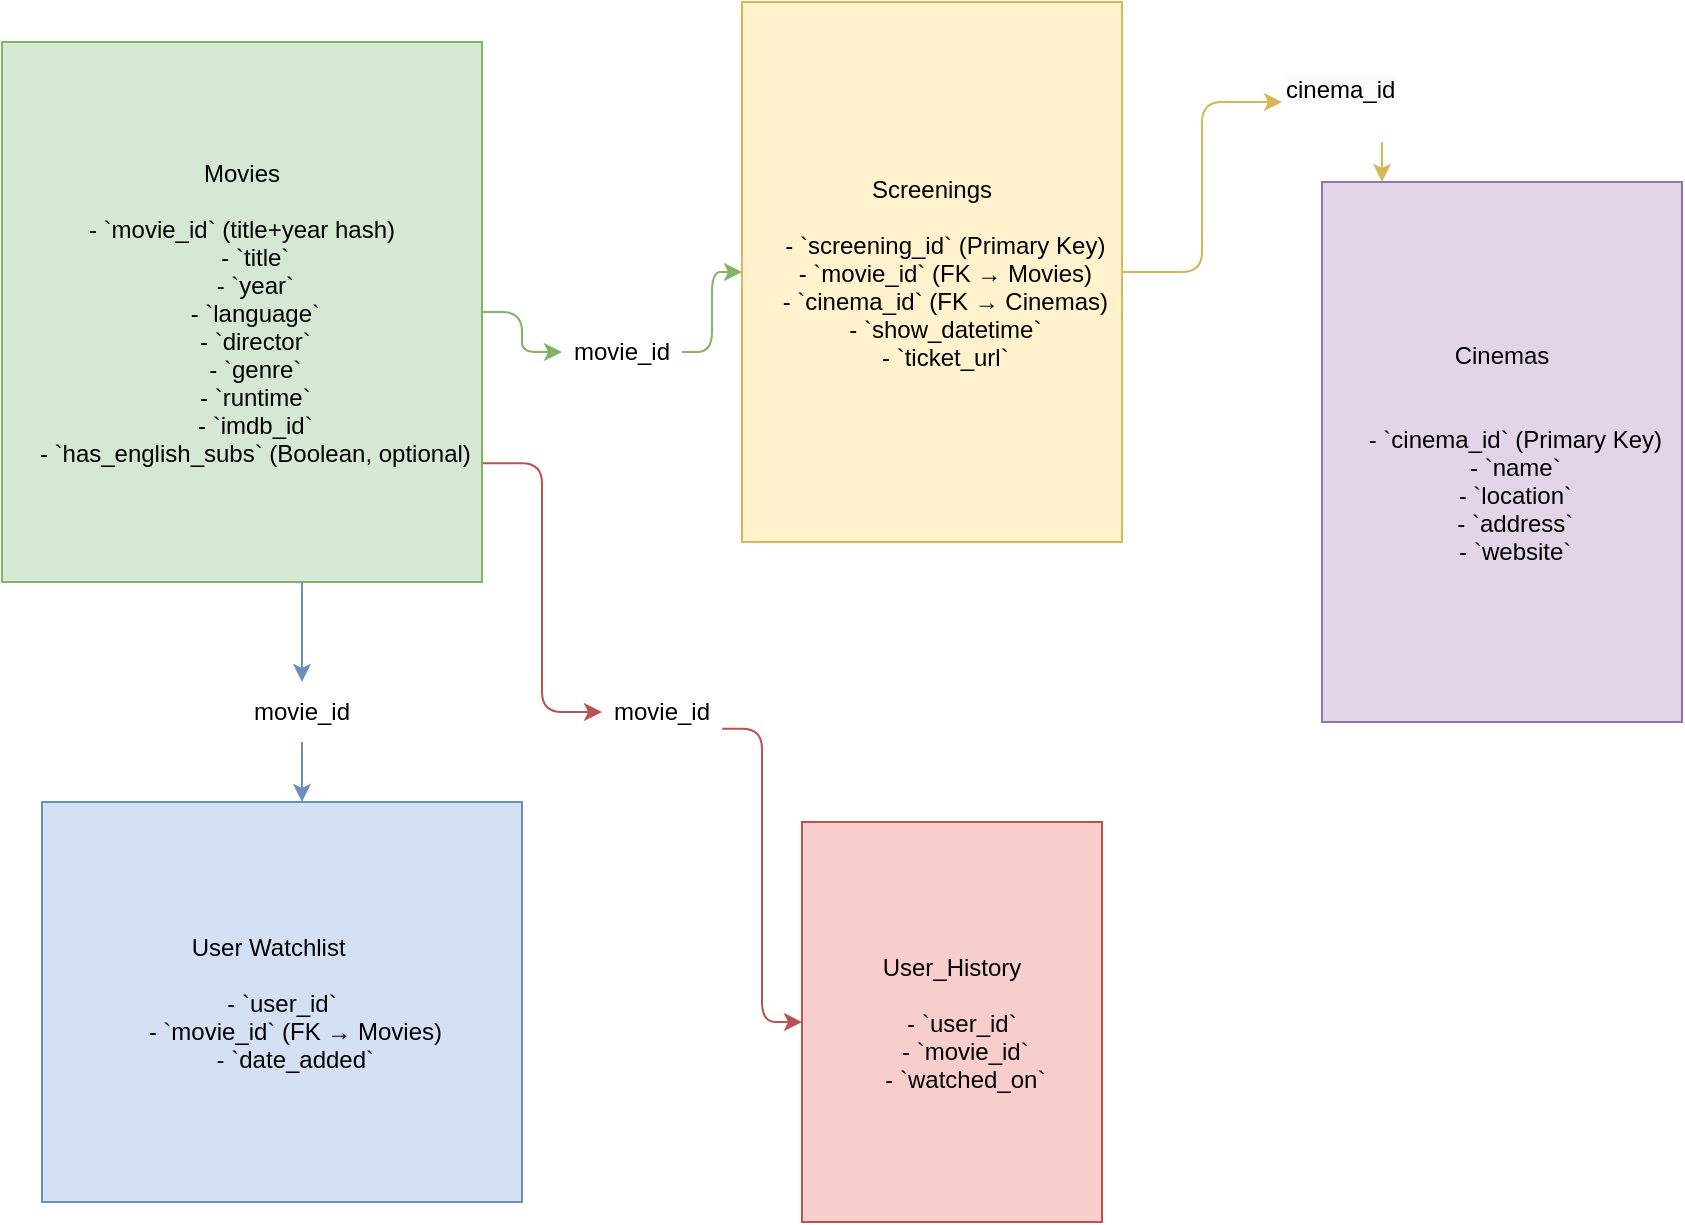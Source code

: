 <mxfile>
    <diagram id="uNF4uyVukMqTjVigOWnE" name="Page-1">
        <mxGraphModel dx="1612" dy="1791" grid="1" gridSize="10" guides="1" tooltips="1" connect="1" arrows="1" fold="1" page="1" pageScale="1" pageWidth="827" pageHeight="1169" math="0" shadow="0">
            <root>
                <mxCell id="0"/>
                <mxCell id="1" parent="0"/>
                <mxCell id="movies" value="Movies&#xa; &#xa;- `movie_id` (title+year hash)&#xa;    - `title`&#xa;    - `year`&#xa;    - `language`&#xa;    - `director`&#xa;    - `genre`&#xa;    - `runtime`&#xa;    - `imdb_id`&#xa;    - `has_english_subs` (Boolean, optional)" style="shape=rectangle;fillColor=#D5E8D4;strokeColor=#82B366;" parent="1" vertex="1">
                    <mxGeometry x="-40" y="-30" width="240" height="270" as="geometry"/>
                </mxCell>
                <mxCell id="screenings" value="Screenings&#xa;&#xa;    - `screening_id` (Primary Key)&#xa;    - `movie_id` (FK → Movies)&#xa;    - `cinema_id` (FK → Cinemas)&#xa;    - `show_datetime`&#xa;    - `ticket_url`" style="shape=rectangle;fillColor=#FFF2CC;strokeColor=#D6B656;" parent="1" vertex="1">
                    <mxGeometry x="330" y="-50" width="190" height="270" as="geometry"/>
                </mxCell>
                <mxCell id="cinemas" value="Cinemas&#xa;&#xa;    &#xa;    - `cinema_id` (Primary Key)&#xa;    - `name`&#xa;    - `location`&#xa;    - `address`&#xa;    - `website`" style="shape=rectangle;fillColor=#E1D5E7;strokeColor=#9673A6;" parent="1" vertex="1">
                    <mxGeometry x="620" y="40" width="180" height="270" as="geometry"/>
                </mxCell>
                <mxCell id="watchlist" value="User Watchlist    &#xa;&#xa;- `user_id`&#xa;    - `movie_id` (FK → Movies)&#xa;    - `date_added`" style="shape=rectangle;fillColor=#D4E1F5;strokeColor=#6C8EBF;" parent="1" vertex="1">
                    <mxGeometry x="-20" y="350" width="240" height="200" as="geometry"/>
                </mxCell>
                <mxCell id="history" value="User_History&#xa;&#xa;   - `user_id`&#xa;    - `movie_id`&#xa;    - `watched_on`" style="shape=rectangle;fillColor=#F8CECC;strokeColor=#B85450;" parent="1" vertex="1">
                    <mxGeometry x="360" y="360" width="150" height="200" as="geometry"/>
                </mxCell>
                <mxCell id="edge1" style="edgeStyle=elbowEdgeStyle;rounded=1;orthogonalLoop=1;strokeColor=#82B366;" parent="1" source="7" target="screenings" edge="1">
                    <mxGeometry relative="1" as="geometry"/>
                </mxCell>
                <mxCell id="edge2" style="edgeStyle=elbowEdgeStyle;rounded=1;orthogonalLoop=1;strokeColor=#6C8EBF;" parent="1" source="5" target="watchlist" edge="1">
                    <mxGeometry relative="1" as="geometry"/>
                </mxCell>
                <mxCell id="edge3" style="edgeStyle=elbowEdgeStyle;rounded=1;orthogonalLoop=1;strokeColor=#B85450;exitX=1.002;exitY=0.78;exitDx=0;exitDy=0;exitPerimeter=0;" parent="1" source="2" target="history" edge="1">
                    <mxGeometry relative="1" as="geometry"/>
                </mxCell>
                <mxCell id="edge4" style="edgeStyle=elbowEdgeStyle;rounded=1;orthogonalLoop=1;strokeColor=#D6B656;" parent="1" source="9" target="cinemas" edge="1">
                    <mxGeometry relative="1" as="geometry"/>
                </mxCell>
                <mxCell id="3" value="" style="edgeStyle=elbowEdgeStyle;rounded=1;orthogonalLoop=1;strokeColor=#B85450;exitX=1.002;exitY=0.78;exitDx=0;exitDy=0;exitPerimeter=0;" edge="1" parent="1" source="movies" target="2">
                    <mxGeometry relative="1" as="geometry">
                        <mxPoint x="220" y="201" as="sourcePoint"/>
                        <mxPoint x="300" y="430" as="targetPoint"/>
                    </mxGeometry>
                </mxCell>
                <mxCell id="2" value="&lt;span style=&quot;color: rgb(0, 0, 0);&quot;&gt;movie_id&lt;/span&gt;" style="text;strokeColor=none;align=center;fillColor=none;html=1;verticalAlign=middle;whiteSpace=wrap;rounded=0;" vertex="1" parent="1">
                    <mxGeometry x="260" y="290" width="60" height="30" as="geometry"/>
                </mxCell>
                <mxCell id="6" value="" style="edgeStyle=elbowEdgeStyle;rounded=1;orthogonalLoop=1;strokeColor=#6C8EBF;" edge="1" parent="1" source="movies" target="5">
                    <mxGeometry relative="1" as="geometry">
                        <mxPoint x="100" y="260" as="sourcePoint"/>
                        <mxPoint x="100" y="350" as="targetPoint"/>
                    </mxGeometry>
                </mxCell>
                <mxCell id="5" value="&lt;span style=&quot;color: rgb(0, 0, 0);&quot;&gt;movie_id&lt;/span&gt;" style="text;strokeColor=none;align=center;fillColor=none;html=1;verticalAlign=middle;whiteSpace=wrap;rounded=0;" vertex="1" parent="1">
                    <mxGeometry x="80" y="290" width="60" height="30" as="geometry"/>
                </mxCell>
                <mxCell id="8" value="" style="edgeStyle=elbowEdgeStyle;rounded=1;orthogonalLoop=1;strokeColor=#82B366;" edge="1" parent="1" source="movies" target="7">
                    <mxGeometry relative="1" as="geometry">
                        <mxPoint x="220" y="125" as="sourcePoint"/>
                        <mxPoint x="320" y="125" as="targetPoint"/>
                    </mxGeometry>
                </mxCell>
                <mxCell id="7" value="movie_id" style="text;strokeColor=none;align=center;fillColor=none;html=1;verticalAlign=middle;whiteSpace=wrap;rounded=0;" vertex="1" parent="1">
                    <mxGeometry x="240" y="110" width="60" height="30" as="geometry"/>
                </mxCell>
                <mxCell id="10" value="" style="edgeStyle=elbowEdgeStyle;rounded=1;orthogonalLoop=1;strokeColor=#D6B656;" edge="1" parent="1" source="screenings" target="9">
                    <mxGeometry relative="1" as="geometry">
                        <mxPoint x="510" y="125" as="sourcePoint"/>
                        <mxPoint x="580" y="125" as="targetPoint"/>
                    </mxGeometry>
                </mxCell>
                <mxCell id="9" value="&lt;span style=&quot;color: rgb(0, 0, 0); font-family: Helvetica; font-size: 12px; font-style: normal; font-variant-ligatures: normal; font-variant-caps: normal; font-weight: 400; letter-spacing: normal; orphans: 2; text-align: center; text-indent: 0px; text-transform: none; widows: 2; word-spacing: 0px; -webkit-text-stroke-width: 0px; white-space: normal; background-color: rgb(251, 251, 251); text-decoration-thickness: initial; text-decoration-style: initial; text-decoration-color: initial; float: none; display: inline !important;&quot;&gt;cinema_id&lt;/span&gt;" style="text;whiteSpace=wrap;html=1;" vertex="1" parent="1">
                    <mxGeometry x="600" y="-20" width="80" height="40" as="geometry"/>
                </mxCell>
            </root>
        </mxGraphModel>
    </diagram>
</mxfile>